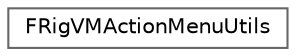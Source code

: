 digraph "Graphical Class Hierarchy"
{
 // INTERACTIVE_SVG=YES
 // LATEX_PDF_SIZE
  bgcolor="transparent";
  edge [fontname=Helvetica,fontsize=10,labelfontname=Helvetica,labelfontsize=10];
  node [fontname=Helvetica,fontsize=10,shape=box,height=0.2,width=0.4];
  rankdir="LR";
  Node0 [id="Node000000",label="FRigVMActionMenuUtils",height=0.2,width=0.4,color="grey40", fillcolor="white", style="filled",URL="$df/daf/structFRigVMActionMenuUtils.html",tooltip=" "];
}
